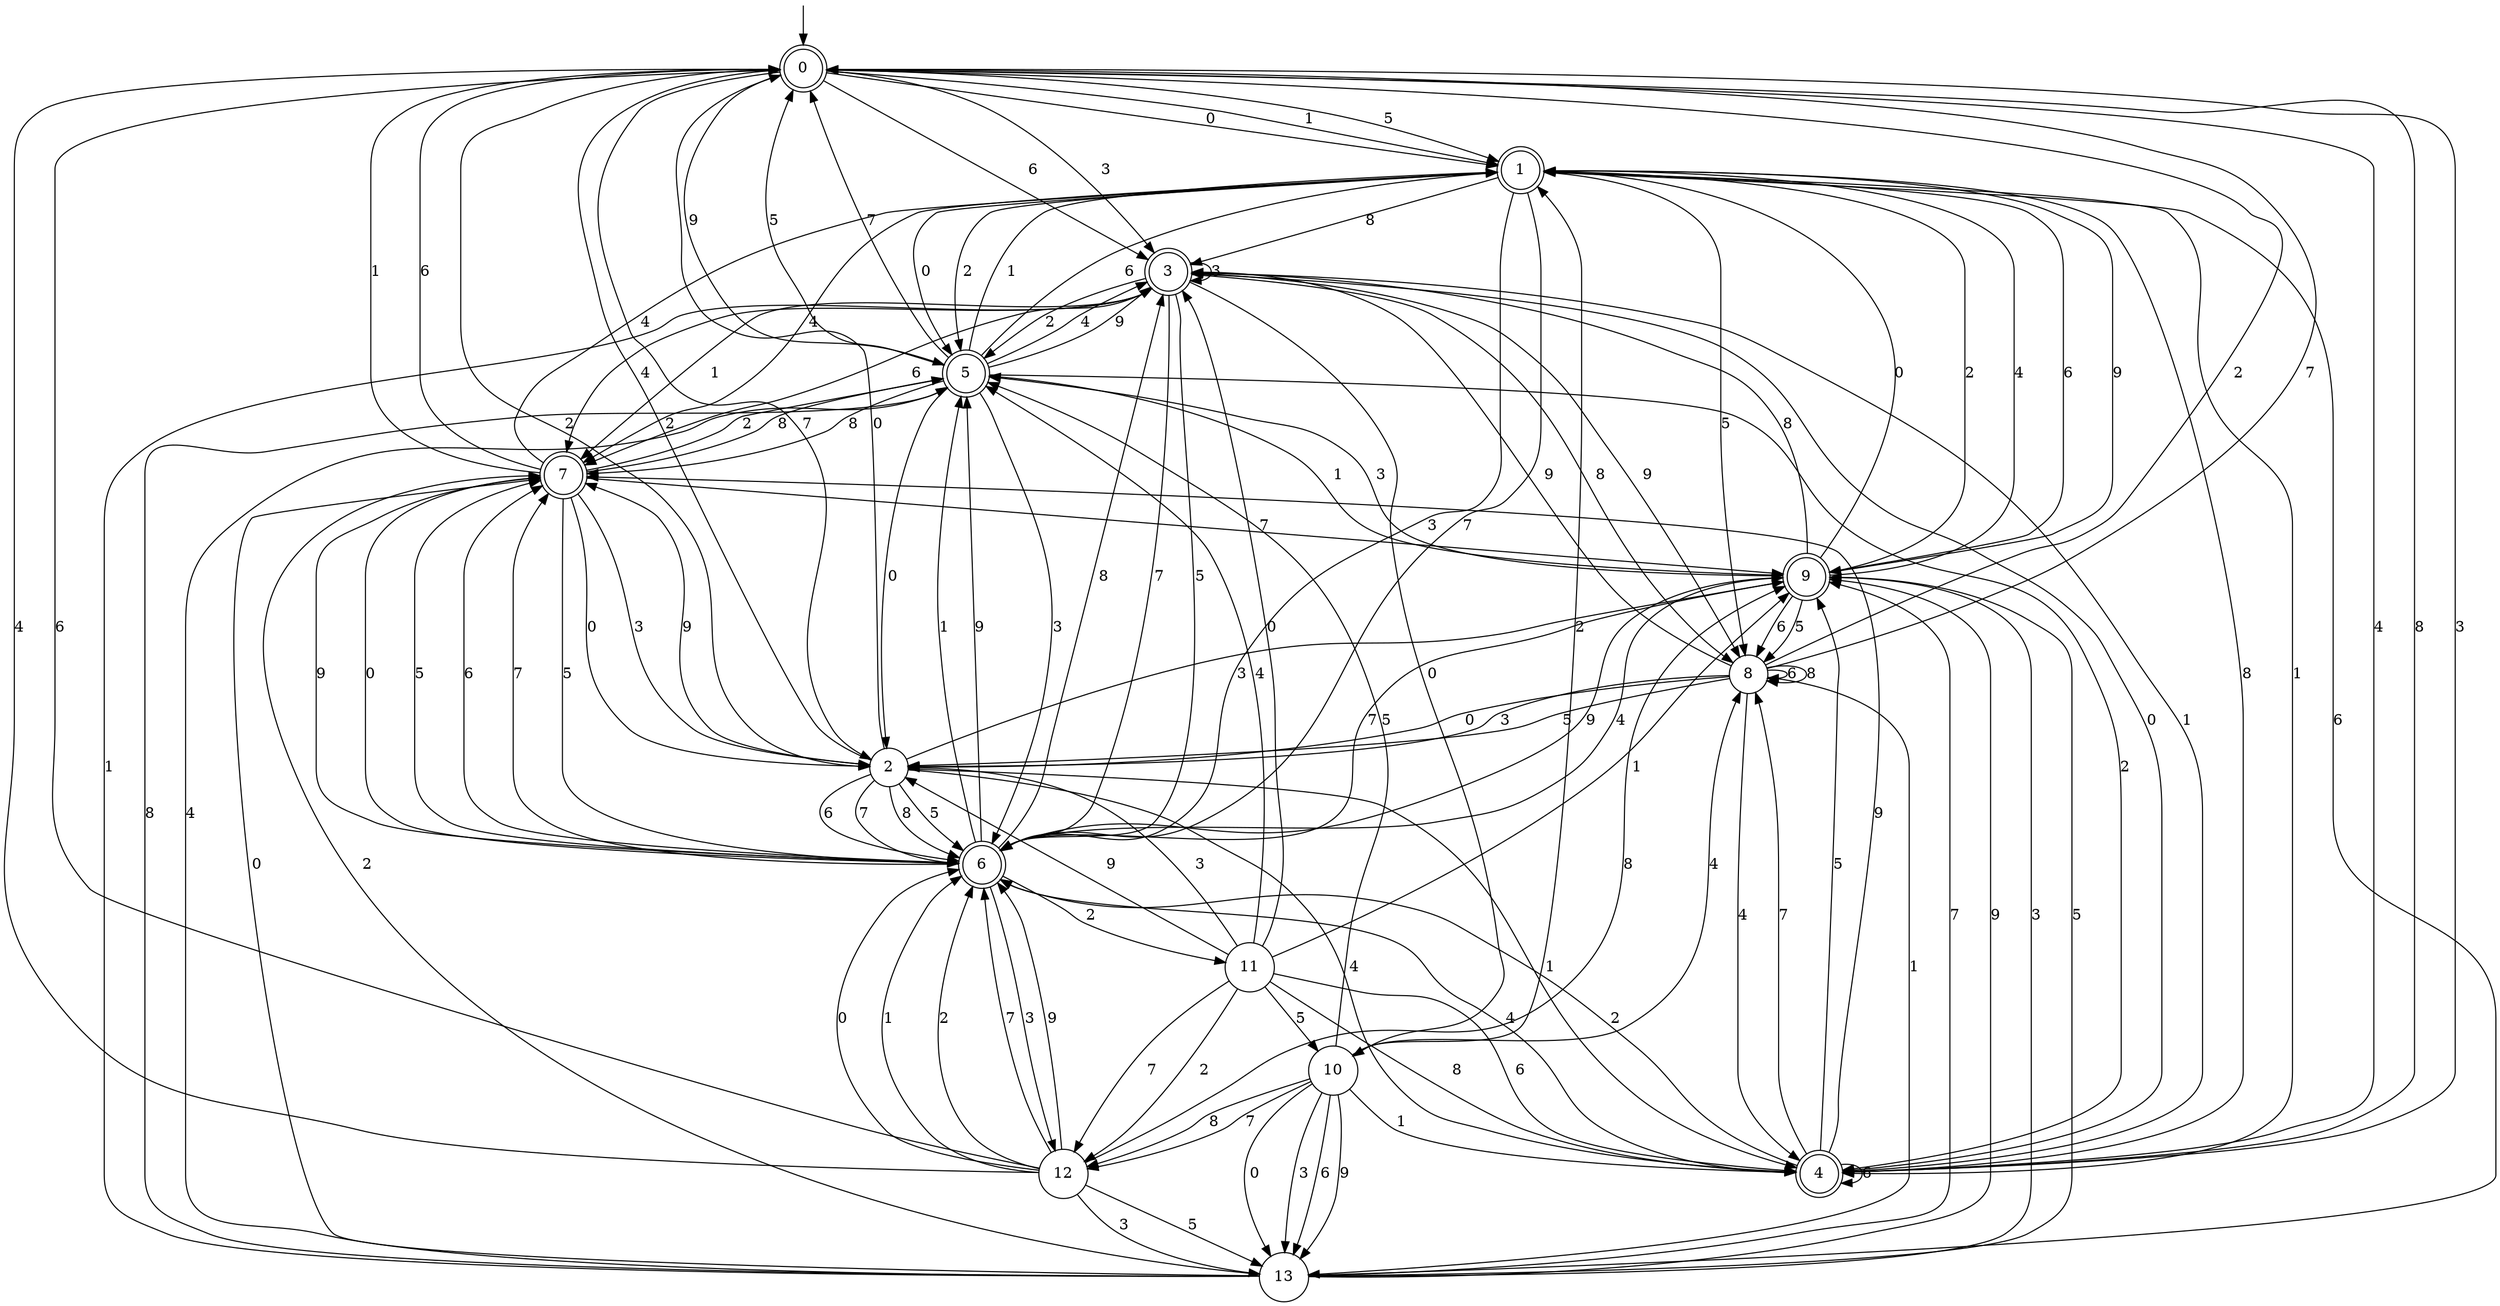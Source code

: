 digraph g {

	s0 [shape="doublecircle" label="0"];
	s1 [shape="doublecircle" label="1"];
	s2 [shape="circle" label="2"];
	s3 [shape="doublecircle" label="3"];
	s4 [shape="doublecircle" label="4"];
	s5 [shape="doublecircle" label="5"];
	s6 [shape="doublecircle" label="6"];
	s7 [shape="doublecircle" label="7"];
	s8 [shape="circle" label="8"];
	s9 [shape="doublecircle" label="9"];
	s10 [shape="circle" label="10"];
	s11 [shape="circle" label="11"];
	s12 [shape="circle" label="12"];
	s13 [shape="circle" label="13"];
	s0 -> s1 [label="0"];
	s0 -> s1 [label="1"];
	s0 -> s2 [label="2"];
	s0 -> s3 [label="3"];
	s0 -> s4 [label="4"];
	s0 -> s1 [label="5"];
	s0 -> s3 [label="6"];
	s0 -> s2 [label="7"];
	s0 -> s4 [label="8"];
	s0 -> s5 [label="9"];
	s1 -> s5 [label="0"];
	s1 -> s4 [label="1"];
	s1 -> s5 [label="2"];
	s1 -> s6 [label="3"];
	s1 -> s7 [label="4"];
	s1 -> s8 [label="5"];
	s1 -> s9 [label="6"];
	s1 -> s6 [label="7"];
	s1 -> s3 [label="8"];
	s1 -> s9 [label="9"];
	s2 -> s0 [label="0"];
	s2 -> s4 [label="1"];
	s2 -> s0 [label="2"];
	s2 -> s9 [label="3"];
	s2 -> s4 [label="4"];
	s2 -> s6 [label="5"];
	s2 -> s6 [label="6"];
	s2 -> s6 [label="7"];
	s2 -> s6 [label="8"];
	s2 -> s7 [label="9"];
	s3 -> s10 [label="0"];
	s3 -> s7 [label="1"];
	s3 -> s5 [label="2"];
	s3 -> s3 [label="3"];
	s3 -> s7 [label="4"];
	s3 -> s6 [label="5"];
	s3 -> s7 [label="6"];
	s3 -> s6 [label="7"];
	s3 -> s8 [label="8"];
	s3 -> s8 [label="9"];
	s4 -> s3 [label="0"];
	s4 -> s3 [label="1"];
	s4 -> s6 [label="2"];
	s4 -> s0 [label="3"];
	s4 -> s6 [label="4"];
	s4 -> s9 [label="5"];
	s4 -> s4 [label="6"];
	s4 -> s8 [label="7"];
	s4 -> s1 [label="8"];
	s4 -> s7 [label="9"];
	s5 -> s2 [label="0"];
	s5 -> s1 [label="1"];
	s5 -> s4 [label="2"];
	s5 -> s6 [label="3"];
	s5 -> s3 [label="4"];
	s5 -> s0 [label="5"];
	s5 -> s1 [label="6"];
	s5 -> s0 [label="7"];
	s5 -> s7 [label="8"];
	s5 -> s3 [label="9"];
	s6 -> s7 [label="0"];
	s6 -> s5 [label="1"];
	s6 -> s11 [label="2"];
	s6 -> s12 [label="3"];
	s6 -> s9 [label="4"];
	s6 -> s7 [label="5"];
	s6 -> s7 [label="6"];
	s6 -> s7 [label="7"];
	s6 -> s3 [label="8"];
	s6 -> s5 [label="9"];
	s7 -> s2 [label="0"];
	s7 -> s0 [label="1"];
	s7 -> s5 [label="2"];
	s7 -> s2 [label="3"];
	s7 -> s1 [label="4"];
	s7 -> s6 [label="5"];
	s7 -> s0 [label="6"];
	s7 -> s9 [label="7"];
	s7 -> s5 [label="8"];
	s7 -> s6 [label="9"];
	s8 -> s2 [label="0"];
	s8 -> s13 [label="1"];
	s8 -> s0 [label="2"];
	s8 -> s2 [label="3"];
	s8 -> s4 [label="4"];
	s8 -> s2 [label="5"];
	s8 -> s8 [label="6"];
	s8 -> s0 [label="7"];
	s8 -> s8 [label="8"];
	s8 -> s3 [label="9"];
	s9 -> s1 [label="0"];
	s9 -> s5 [label="1"];
	s9 -> s1 [label="2"];
	s9 -> s5 [label="3"];
	s9 -> s1 [label="4"];
	s9 -> s8 [label="5"];
	s9 -> s8 [label="6"];
	s9 -> s6 [label="7"];
	s9 -> s3 [label="8"];
	s9 -> s6 [label="9"];
	s10 -> s13 [label="0"];
	s10 -> s4 [label="1"];
	s10 -> s1 [label="2"];
	s10 -> s13 [label="3"];
	s10 -> s8 [label="4"];
	s10 -> s5 [label="5"];
	s10 -> s13 [label="6"];
	s10 -> s12 [label="7"];
	s10 -> s12 [label="8"];
	s10 -> s13 [label="9"];
	s11 -> s3 [label="0"];
	s11 -> s9 [label="1"];
	s11 -> s12 [label="2"];
	s11 -> s2 [label="3"];
	s11 -> s5 [label="4"];
	s11 -> s10 [label="5"];
	s11 -> s4 [label="6"];
	s11 -> s12 [label="7"];
	s11 -> s4 [label="8"];
	s11 -> s2 [label="9"];
	s12 -> s6 [label="0"];
	s12 -> s6 [label="1"];
	s12 -> s6 [label="2"];
	s12 -> s13 [label="3"];
	s12 -> s0 [label="4"];
	s12 -> s13 [label="5"];
	s12 -> s0 [label="6"];
	s12 -> s6 [label="7"];
	s12 -> s9 [label="8"];
	s12 -> s6 [label="9"];
	s13 -> s7 [label="0"];
	s13 -> s3 [label="1"];
	s13 -> s7 [label="2"];
	s13 -> s9 [label="3"];
	s13 -> s5 [label="4"];
	s13 -> s9 [label="5"];
	s13 -> s1 [label="6"];
	s13 -> s9 [label="7"];
	s13 -> s5 [label="8"];
	s13 -> s9 [label="9"];

__start0 [label="" shape="none" width="0" height="0"];
__start0 -> s0;

}
